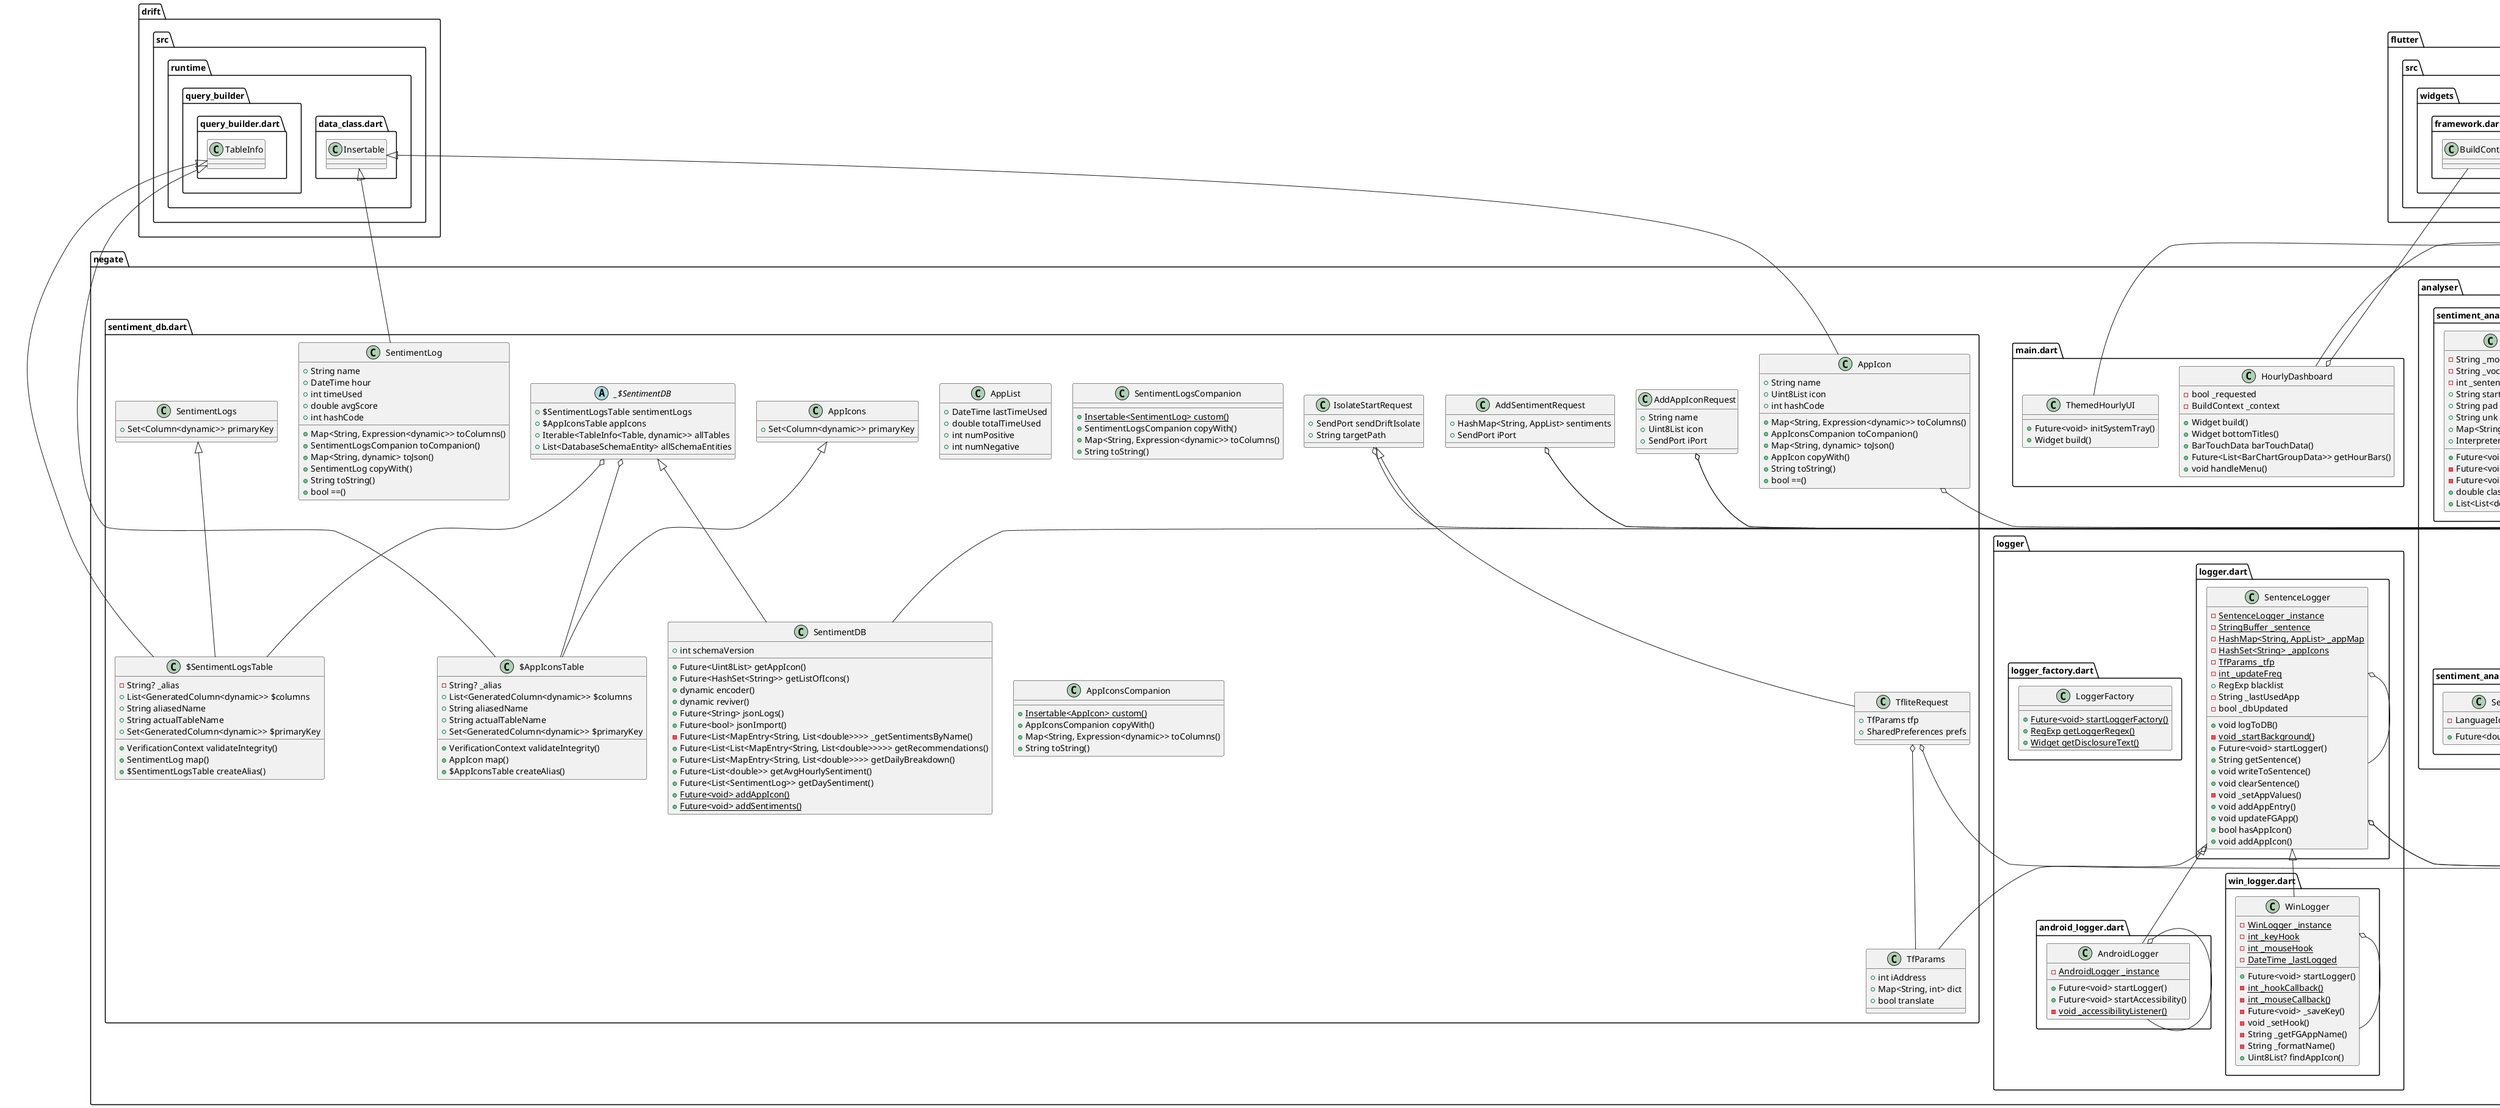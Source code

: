 @startuml
set namespaceSeparator ::

class "negate::analyser::sentiment_analysis.dart::SentimentAnalysis" {
  -String _modelFile
  -String _vocabFile
  -int _sentenceLen
  +String start
  +String pad
  +String unk
  +Map<String, int> dictionary
  +Interpreter sInterpreter
  +Future<void> init()
  -Future<void> _loadModel()
  -Future<void> _loadDictionary()
  +double classify()
  +List<List<double>> tokenizeInputText()
}

"negate::analyser::sentiment_analysis.dart::SentimentAnalysis" o-- "tflite_flutter::src::interpreter.dart::Interpreter"

class "negate::analyser::sentiment_analysis_mlkit.dart::SentimentAnalysisMLKit" {
  -LanguageIdentifier _languageIdentifier
  +Future<double> classifyMobile()
}

"negate::analyser::sentiment_analysis_mlkit.dart::SentimentAnalysisMLKit" o-- "google_mlkit_language_id::src::language_identifier.dart::LanguageIdentifier"
"negate::analyser::sentiment_analysis.dart::SentimentAnalysis" <|-- "negate::analyser::sentiment_analysis_mlkit.dart::SentimentAnalysisMLKit"

class "negate::logger::android_logger.dart::AndroidLogger" {
  {static} -AndroidLogger _instance
  +Future<void> startLogger()
  +Future<void> startAccessibility()
  {static} -void _accessibilityListener()
}

"negate::logger::android_logger.dart::AndroidLogger" o-- "negate::logger::android_logger.dart::AndroidLogger"
"negate::logger::logger.dart::SentenceLogger" <|-- "negate::logger::android_logger.dart::AndroidLogger"

class "negate::logger::logger.dart::SentenceLogger" {
  {static} -SentenceLogger _instance
  {static} -StringBuffer _sentence
  {static} -HashMap<String, AppList> _appMap
  {static} -HashSet<String> _appIcons
  {static} -TfParams _tfp
  {static} -int _updateFreq
  +RegExp blacklist
  -String _lastUsedApp
  -bool _dbUpdated
  +void logToDB()
  {static} -void _startBackground()
  +Future<void> startLogger()
  +String getSentence()
  +void writeToSentence()
  +void clearSentence()
  -void _setAppValues()
  +void addAppEntry()
  +void updateFGApp()
  +bool hasAppIcon()
  +void addAppIcon()
}

"negate::logger::logger.dart::SentenceLogger" o-- "negate::logger::logger.dart::SentenceLogger"
"negate::logger::logger.dart::SentenceLogger" o-- "dart::collection::HashMap<String, AppList>"
"negate::logger::logger.dart::SentenceLogger" o-- "dart::collection::HashSet<String>"
"negate::logger::logger.dart::SentenceLogger" o-- "negate::sentiment_db.dart::TfParams"

class "negate::logger::logger_factory.dart::LoggerFactory" {
  {static} +Future<void> startLoggerFactory()
  {static} +RegExp getLoggerRegex()
  {static} +Widget getDisclosureText()
}

class "negate::logger::win_logger.dart::WinLogger" {
  {static} -WinLogger _instance
  {static} -int _keyHook
  {static} -int _mouseHook
  {static} -DateTime _lastLogged
  +Future<void> startLogger()
  {static} -int _hookCallback()
  {static} -int _mouseCallback()
  -Future<void> _saveKey()
  -void _setHook()
  -String _getFGAppName()
  -String _formatName()
  +Uint8List? findAppIcon()
}

"negate::logger::win_logger.dart::WinLogger" o-- "negate::logger::win_logger.dart::WinLogger"
"negate::logger::logger.dart::SentenceLogger" <|-- "negate::logger::win_logger.dart::WinLogger"

class "negate::main.dart::ThemedHourlyUI" {
  +Future<void> initSystemTray()
  +Widget build()
}

"flutter::src::widgets::framework.dart::StatelessWidget" <|-- "negate::main.dart::ThemedHourlyUI"

class "negate::main.dart::HourlyDashboard" {
  -bool _requested
  -BuildContext _context
  +Widget build()
  +Widget bottomTitles()
  +BarTouchData barTouchData()
  +Future<List<BarChartGroupData>> getHourBars()
  +void handleMenu()
}

"negate::main.dart::HourlyDashboard" o-- "flutter::src::widgets::framework.dart::BuildContext"
"flutter_riverpod::src::consumer.dart::ConsumerWidget" <|-- "negate::main.dart::HourlyDashboard"

class "negate::sentiment_db.dart::SentimentLogs" {
  +Set<Column<dynamic>> primaryKey
}

class "negate::sentiment_db.dart::AppIcons" {
  +Set<Column<dynamic>> primaryKey
}

class "negate::sentiment_db.dart::SentimentDB" {
  +int schemaVersion
  +Future<Uint8List> getAppIcon()
  +Future<HashSet<String>> getListOfIcons()
  +dynamic encoder()
  +dynamic reviver()
  +Future<String> jsonLogs()
  +Future<bool> jsonImport()
  -Future<List<MapEntry<String, List<double>>>> _getSentimentsByName()
  +Future<List<List<MapEntry<String, List<double>>>>> getRecommendations()
  +Future<List<MapEntry<String, List<double>>>> getDailyBreakdown()
  +Future<List<double>> getAvgHourlySentiment()
  +Future<List<SentimentLog>> getDaySentiment()
  {static} +Future<void> addAppIcon()
  {static} +Future<void> addSentiments()
}

"negate::sentiment_db.dart::_$SentimentDB" <|-- "negate::sentiment_db.dart::SentimentDB"

class "negate::sentiment_db.dart::IsolateStartRequest" {
  +SendPort sendDriftIsolate
  +String targetPath
}

"negate::sentiment_db.dart::IsolateStartRequest" o-- "dart::isolate::SendPort"

class "negate::sentiment_db.dart::TfParams" {
  +int iAddress
  +Map<String, int> dict
  +bool translate
}

class "negate::sentiment_db.dart::AppList" {
  +DateTime lastTimeUsed
  +double totalTimeUsed
  +int numPositive
  +int numNegative
}

class "negate::sentiment_db.dart::TfliteRequest" {
  +TfParams tfp
  +SharedPreferences prefs
}

"negate::sentiment_db.dart::TfliteRequest" o-- "negate::sentiment_db.dart::TfParams"
"negate::sentiment_db.dart::TfliteRequest" o-- "shared_preferences::shared_preferences.dart::SharedPreferences"
"negate::sentiment_db.dart::IsolateStartRequest" <|-- "negate::sentiment_db.dart::TfliteRequest"

class "negate::sentiment_db.dart::AddSentimentRequest" {
  +HashMap<String, AppList> sentiments
  +SendPort iPort
}

"negate::sentiment_db.dart::AddSentimentRequest" o-- "dart::collection::HashMap<String, AppList>"
"negate::sentiment_db.dart::AddSentimentRequest" o-- "dart::isolate::SendPort"

class "negate::sentiment_db.dart::AddAppIconRequest" {
  +String name
  +Uint8List icon
  +SendPort iPort
}

"negate::sentiment_db.dart::AddAppIconRequest" o-- "dart::typed_data::Uint8List"
"negate::sentiment_db.dart::AddAppIconRequest" o-- "dart::isolate::SendPort"

class "negate::sentiment_db.dart::$SentimentLogsTable" {
  -String? _alias
  +List<GeneratedColumn<dynamic>> $columns
  +String aliasedName
  +String actualTableName
  +Set<GeneratedColumn<dynamic>> $primaryKey
  +VerificationContext validateIntegrity()
  +SentimentLog map()
  +$SentimentLogsTable createAlias()
}

"negate::sentiment_db.dart::SentimentLogs" <|-- "negate::sentiment_db.dart::$SentimentLogsTable"
"drift::src::runtime::query_builder::query_builder.dart::TableInfo" <|-- "negate::sentiment_db.dart::$SentimentLogsTable"

class "negate::sentiment_db.dart::SentimentLog" {
  +String name
  +DateTime hour
  +int timeUsed
  +double avgScore
  +int hashCode
  +Map<String, Expression<dynamic>> toColumns()
  +SentimentLogsCompanion toCompanion()
  +Map<String, dynamic> toJson()
  +SentimentLog copyWith()
  +String toString()
  +bool ==()
}

"drift::src::runtime::data_class.dart::Insertable" <|-- "negate::sentiment_db.dart::SentimentLog"

class "negate::sentiment_db.dart::SentimentLogsCompanion" {
  {static} +Insertable<SentimentLog> custom()
  +SentimentLogsCompanion copyWith()
  +Map<String, Expression<dynamic>> toColumns()
  +String toString()
}

class "negate::sentiment_db.dart::$AppIconsTable" {
  -String? _alias
  +List<GeneratedColumn<dynamic>> $columns
  +String aliasedName
  +String actualTableName
  +Set<GeneratedColumn<dynamic>> $primaryKey
  +VerificationContext validateIntegrity()
  +AppIcon map()
  +$AppIconsTable createAlias()
}

"negate::sentiment_db.dart::AppIcons" <|-- "negate::sentiment_db.dart::$AppIconsTable"
"drift::src::runtime::query_builder::query_builder.dart::TableInfo" <|-- "negate::sentiment_db.dart::$AppIconsTable"

class "negate::sentiment_db.dart::AppIcon" {
  +String name
  +Uint8List icon
  +int hashCode
  +Map<String, Expression<dynamic>> toColumns()
  +AppIconsCompanion toCompanion()
  +Map<String, dynamic> toJson()
  +AppIcon copyWith()
  +String toString()
  +bool ==()
}

"negate::sentiment_db.dart::AppIcon" o-- "dart::typed_data::Uint8List"
"drift::src::runtime::data_class.dart::Insertable" <|-- "negate::sentiment_db.dart::AppIcon"

class "negate::sentiment_db.dart::AppIconsCompanion" {
  {static} +Insertable<AppIcon> custom()
  +AppIconsCompanion copyWith()
  +Map<String, Expression<dynamic>> toColumns()
  +String toString()
}

abstract class "negate::sentiment_db.dart::_$SentimentDB" {
  +$SentimentLogsTable sentimentLogs
  +$AppIconsTable appIcons
  +Iterable<TableInfo<Table, dynamic>> allTables
  +List<DatabaseSchemaEntity> allSchemaEntities
}

"negate::sentiment_db.dart::_$SentimentDB" o-- "negate::sentiment_db.dart::$SentimentLogsTable"
"negate::sentiment_db.dart::_$SentimentDB" o-- "negate::sentiment_db.dart::$AppIconsTable"

class "negate::ui::common_ui.dart::CommonUI" {
  {static} -bool _firstPage
  {static} +Widget infoPage()
  {static} +Future<void> showDisclosure()
  {static} +ButtonBar dateChanger()
  {static} +Color getBarColour()
  {static} +Widget appListView()
}

class "negate::ui::daily_breakdown.dart::DailyBreakdown" {
  {static} +Widget dashboard()
  {static} +List<PieChartSectionData> showingSections()
}

class "negate::ui::daily_breakdown.dart::_Badge" {
  +String appName
  +double size
  +Color borderColor
  +SentimentDB sdb
  +Widget build()
}

"negate::ui::daily_breakdown.dart::_Badge" o-- "dart::ui::Color"
"negate::ui::daily_breakdown.dart::_Badge" o-- "negate::sentiment_db.dart::SentimentDB"
"flutter::src::widgets::framework.dart::StatelessWidget" <|-- "negate::ui::daily_breakdown.dart::_Badge"

class "negate::ui::globals.dart::DBMonitor" {
  +void set()
}

"state_notifier::state_notifier.dart::StateNotifier" <|-- "negate::ui::globals.dart::DBMonitor"

class "negate::ui::recommendations.dart::RecommendationsPage" {
  +Widget build()
}

"flutter::src::widgets::framework.dart::StatelessWidget" <|-- "negate::ui::recommendations.dart::RecommendationsPage"

class "negate::ui::settings.dart::SettingsPage" {
  {static} +Widget build()
}

class "negate::ui::window_decorations.dart::WindowButtons" {
  +WindowButtonColors closeButtonColors
  +Widget build()
}

"negate::ui::window_decorations.dart::WindowButtons" o-- "bitsdojo_window::src::widgets::window_button.dart::WindowButtonColors"
"flutter::src::widgets::framework.dart::StatelessWidget" <|-- "negate::ui::window_decorations.dart::WindowButtons"


@enduml